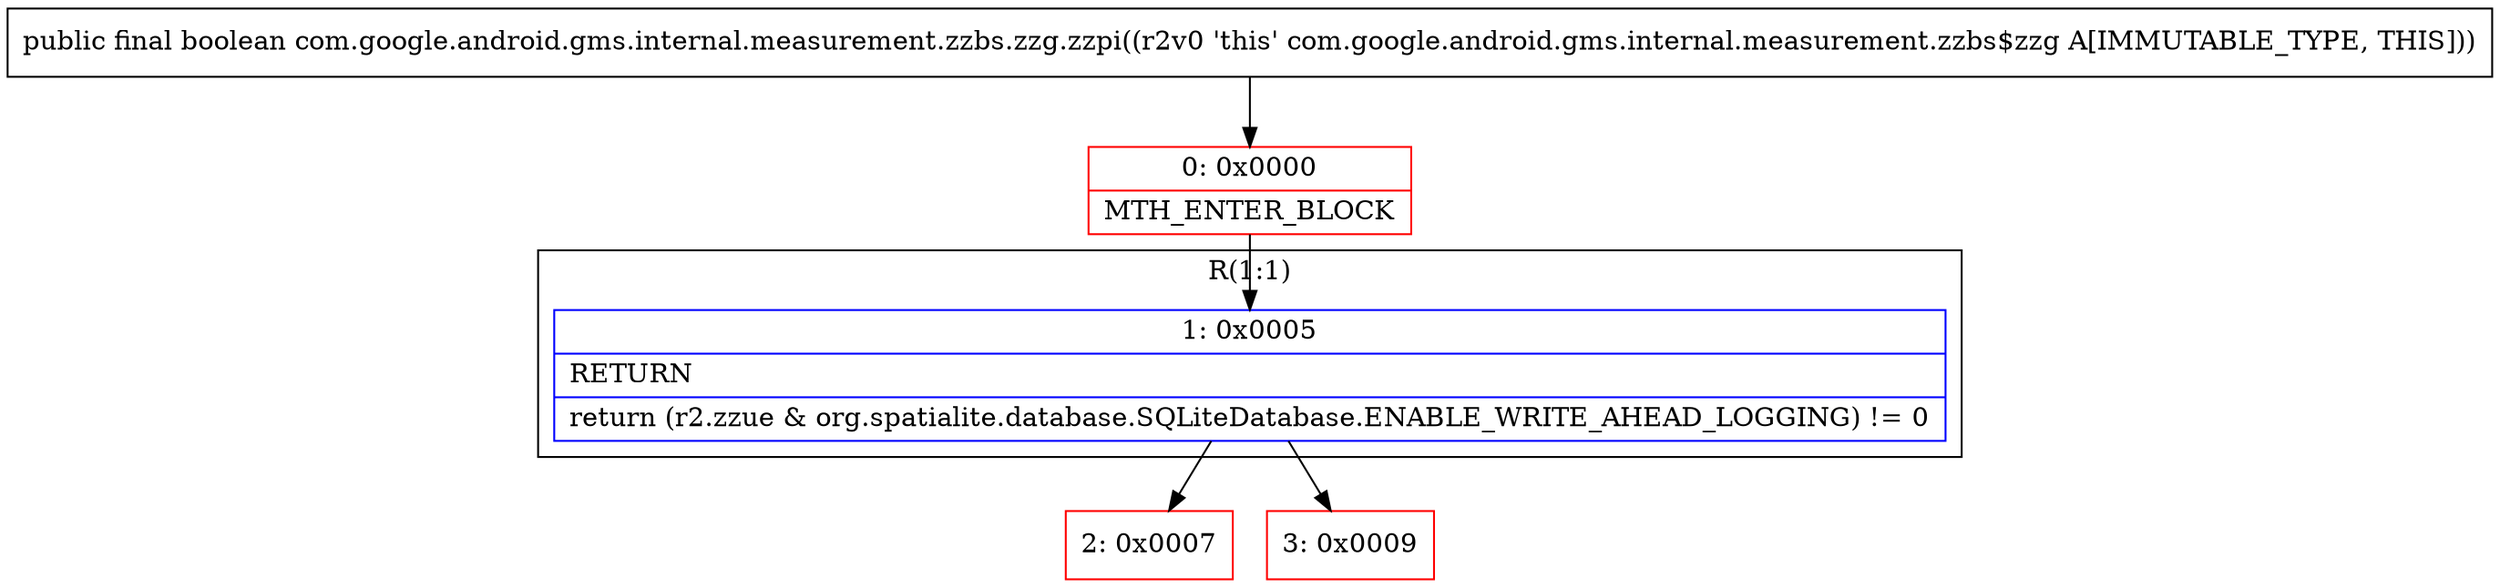 digraph "CFG forcom.google.android.gms.internal.measurement.zzbs.zzg.zzpi()Z" {
subgraph cluster_Region_356380408 {
label = "R(1:1)";
node [shape=record,color=blue];
Node_1 [shape=record,label="{1\:\ 0x0005|RETURN\l|return (r2.zzue & org.spatialite.database.SQLiteDatabase.ENABLE_WRITE_AHEAD_LOGGING) != 0\l}"];
}
Node_0 [shape=record,color=red,label="{0\:\ 0x0000|MTH_ENTER_BLOCK\l}"];
Node_2 [shape=record,color=red,label="{2\:\ 0x0007}"];
Node_3 [shape=record,color=red,label="{3\:\ 0x0009}"];
MethodNode[shape=record,label="{public final boolean com.google.android.gms.internal.measurement.zzbs.zzg.zzpi((r2v0 'this' com.google.android.gms.internal.measurement.zzbs$zzg A[IMMUTABLE_TYPE, THIS])) }"];
MethodNode -> Node_0;
Node_1 -> Node_2;
Node_1 -> Node_3;
Node_0 -> Node_1;
}

